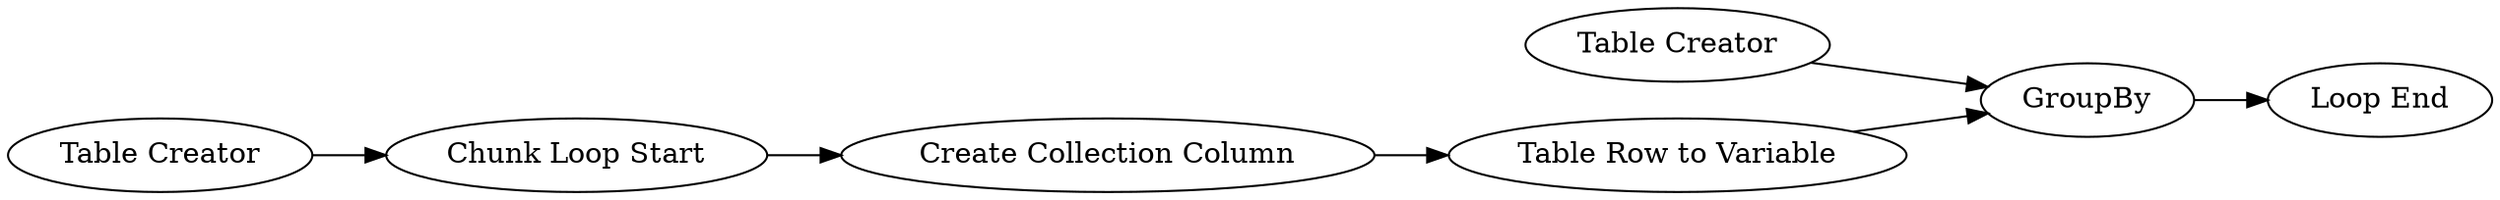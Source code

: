 digraph {
	2542 -> 2545
	2543 -> 2544
	2533 -> 2540
	2545 -> 2543
	2539 -> 2543
	2540 -> 2542
	2539 [label="Table Creator"]
	2543 [label=GroupBy]
	2540 [label="Chunk Loop Start"]
	2545 [label="Table Row to Variable"]
	2533 [label="Table Creator"]
	2542 [label="Create Collection Column"]
	2544 [label="Loop End"]
	rankdir=LR
}

